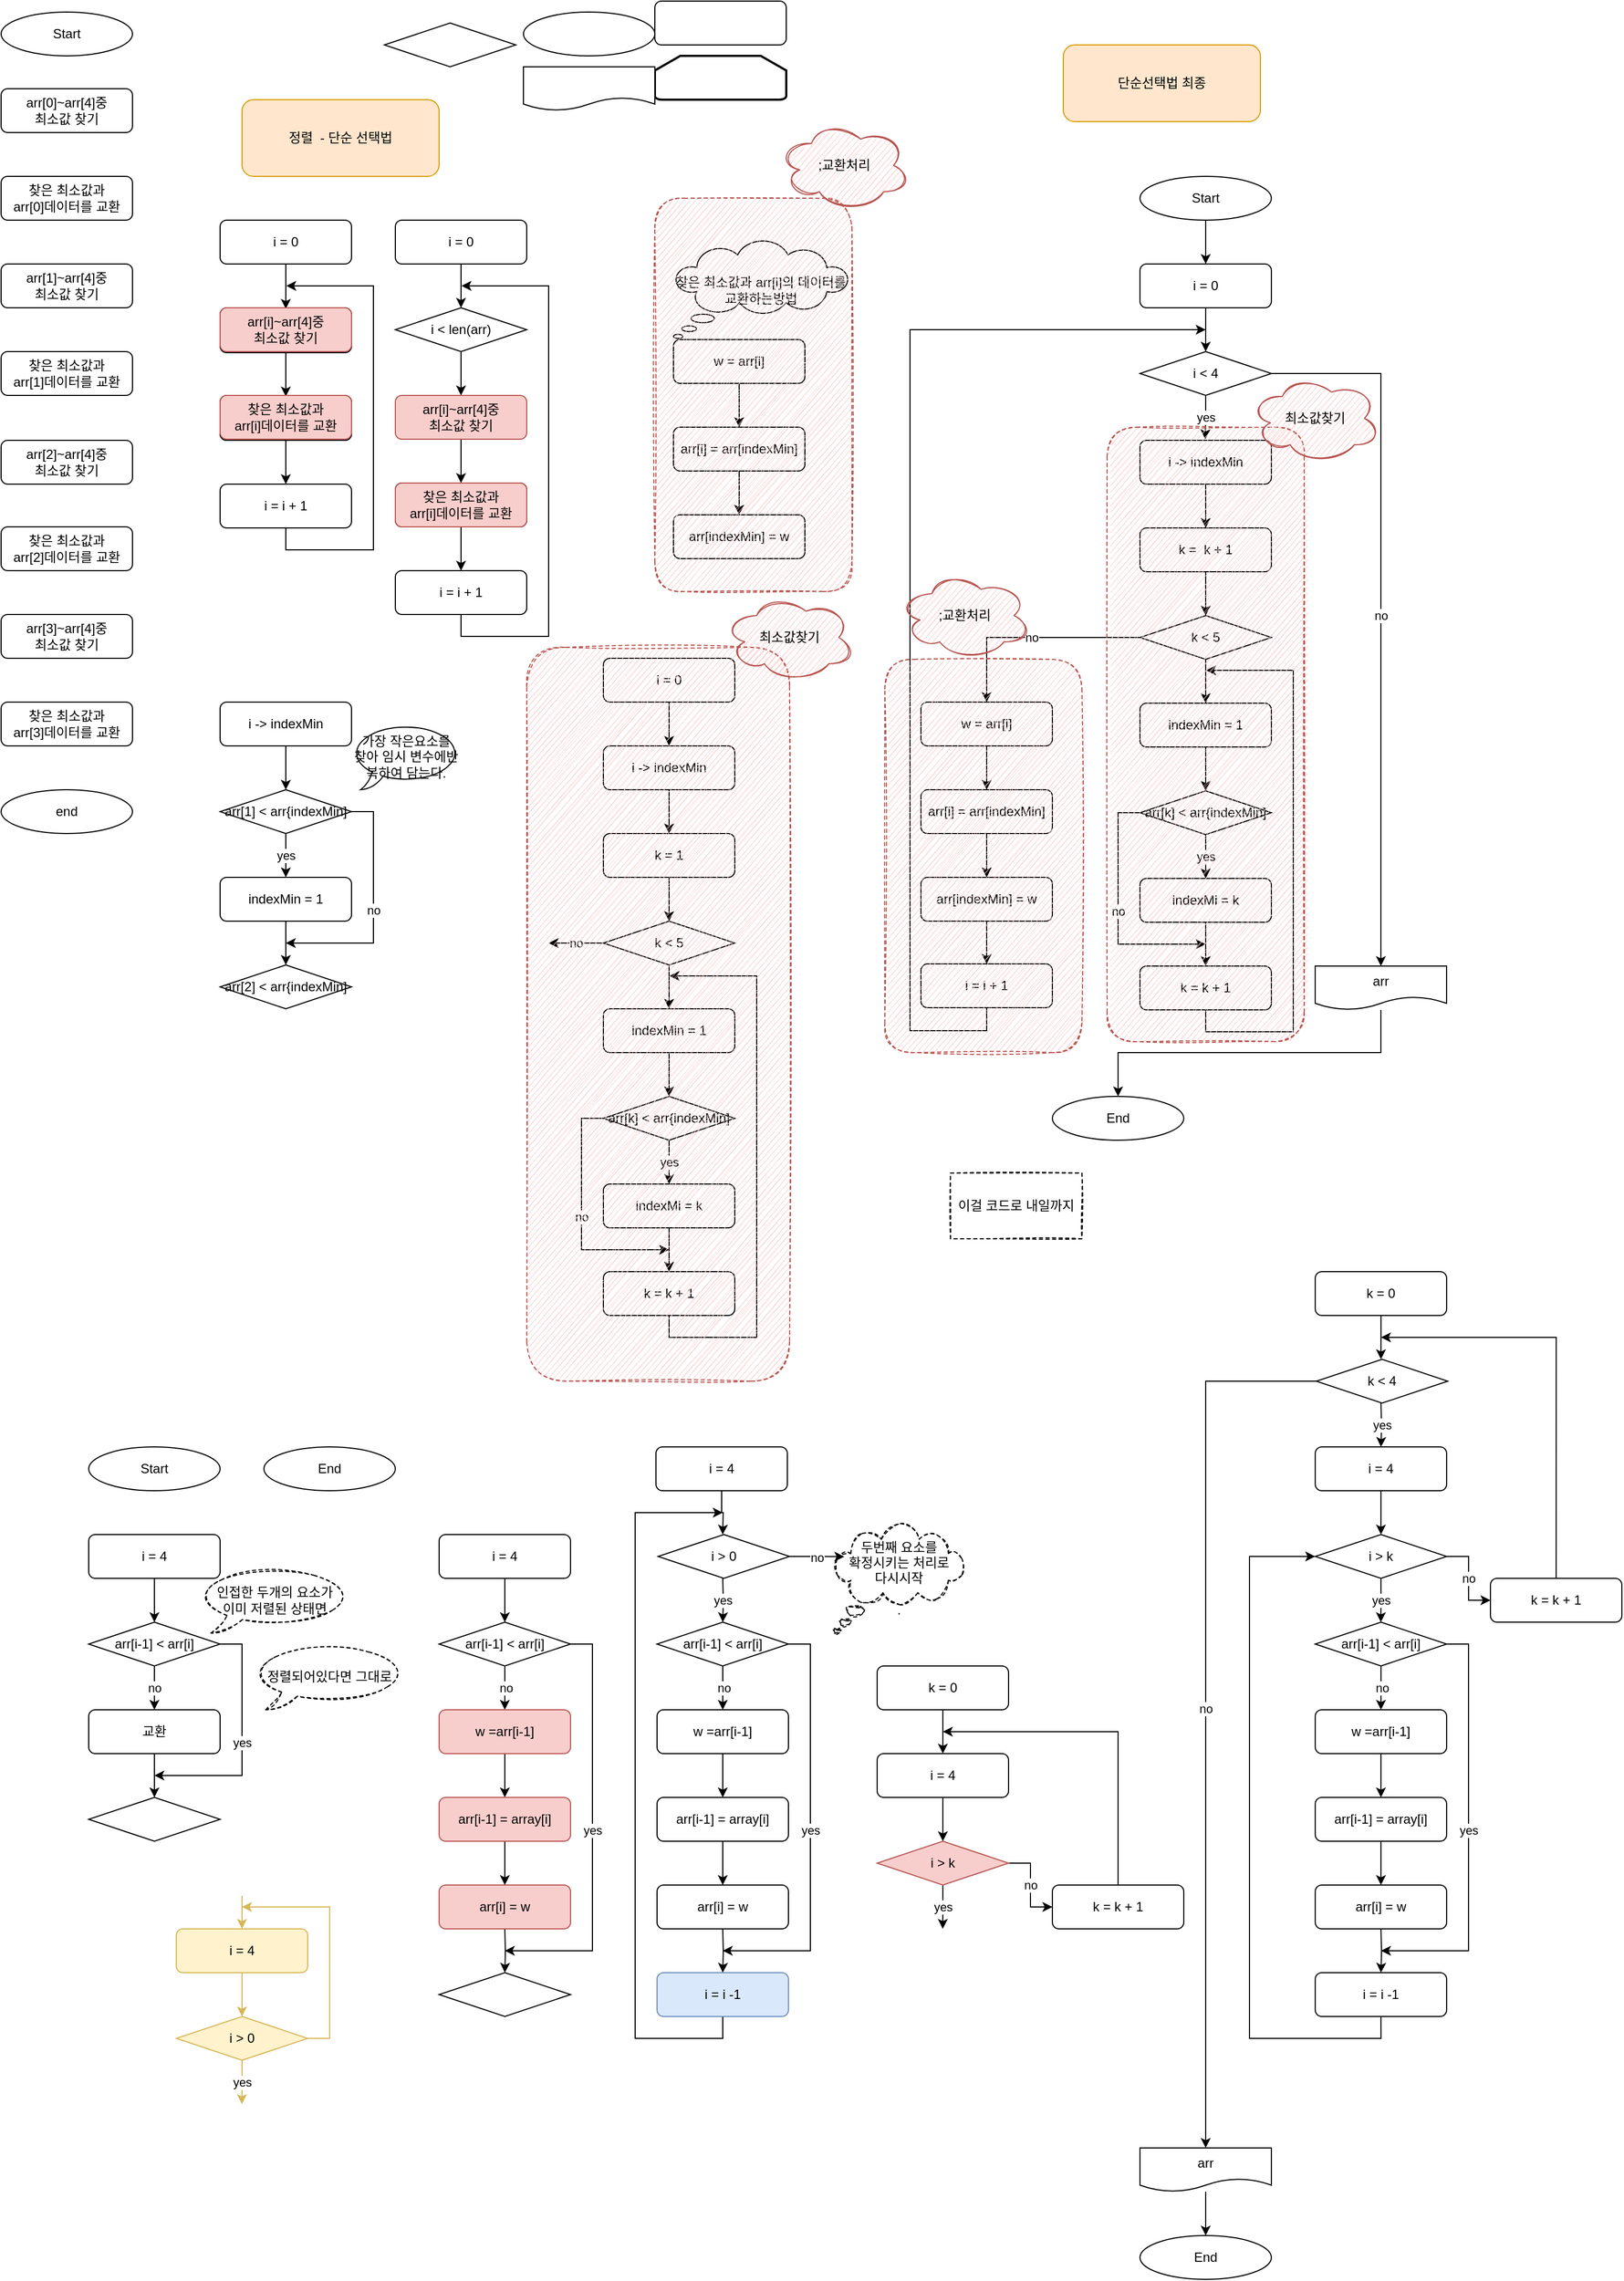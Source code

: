 <mxfile version="16.5.3" type="device"><diagram id="NVZvTluFxzFq3q2NYmnA" name="Page-1"><mxGraphModel dx="838" dy="544" grid="1" gridSize="10" guides="1" tooltips="1" connect="1" arrows="1" fold="1" page="1" pageScale="1" pageWidth="827" pageHeight="1169" math="0" shadow="0"><root><mxCell id="0"/><mxCell id="1" parent="0"/><mxCell id="2cgmlURdhS_8uZTgN0Zz-224" value="" style="edgeStyle=orthogonalEdgeStyle;rounded=0;orthogonalLoop=1;jettySize=auto;html=1;strokeColor=#000000;" edge="1" parent="1" source="2cgmlURdhS_8uZTgN0Zz-1" target="2cgmlURdhS_8uZTgN0Zz-221"><mxGeometry relative="1" as="geometry"/></mxCell><mxCell id="2cgmlURdhS_8uZTgN0Zz-1" value="arr" style="shape=document;whiteSpace=wrap;html=1;boundedLbl=1;" vertex="1" parent="1"><mxGeometry x="1120" y="1960" width="120" height="40" as="geometry"/></mxCell><mxCell id="2cgmlURdhS_8uZTgN0Zz-2" value="" style="strokeWidth=2;html=1;shape=mxgraph.flowchart.loop_limit;whiteSpace=wrap;" vertex="1" parent="1"><mxGeometry x="677" y="50" width="120" height="40" as="geometry"/></mxCell><mxCell id="2cgmlURdhS_8uZTgN0Zz-111" value="no" style="edgeStyle=orthogonalEdgeStyle;rounded=0;orthogonalLoop=1;jettySize=auto;html=1;exitX=1;exitY=0.5;exitDx=0;exitDy=0;entryX=0.5;entryY=0;entryDx=0;entryDy=0;" edge="1" parent="1" source="2cgmlURdhS_8uZTgN0Zz-3" target="2cgmlURdhS_8uZTgN0Zz-86"><mxGeometry relative="1" as="geometry"/></mxCell><mxCell id="2cgmlURdhS_8uZTgN0Zz-112" value="yes" style="edgeStyle=orthogonalEdgeStyle;rounded=0;orthogonalLoop=1;jettySize=auto;html=1;exitX=0.5;exitY=1;exitDx=0;exitDy=0;" edge="1" parent="1" source="2cgmlURdhS_8uZTgN0Zz-3"><mxGeometry relative="1" as="geometry"><mxPoint x="1179.615" y="400" as="targetPoint"/></mxGeometry></mxCell><mxCell id="2cgmlURdhS_8uZTgN0Zz-3" value="i &amp;lt; 4" style="rhombus;whiteSpace=wrap;html=1;" vertex="1" parent="1"><mxGeometry x="1120" y="320" width="120" height="40" as="geometry"/></mxCell><mxCell id="2cgmlURdhS_8uZTgN0Zz-4" value="end" style="ellipse;whiteSpace=wrap;html=1;" vertex="1" parent="1"><mxGeometry x="80" y="720" width="120" height="40" as="geometry"/></mxCell><mxCell id="2cgmlURdhS_8uZTgN0Zz-36" style="edgeStyle=orthogonalEdgeStyle;rounded=0;orthogonalLoop=1;jettySize=auto;html=1;exitX=0.5;exitY=1;exitDx=0;exitDy=0;" edge="1" parent="1" source="2cgmlURdhS_8uZTgN0Zz-5"><mxGeometry relative="1" as="geometry"><mxPoint x="340.444" y="260" as="targetPoint"/><Array as="points"><mxPoint x="340" y="501"/><mxPoint x="420" y="501"/><mxPoint x="420" y="260"/></Array></mxGeometry></mxCell><mxCell id="2cgmlURdhS_8uZTgN0Zz-5" value="i = i + 1" style="rounded=1;whiteSpace=wrap;html=1;" vertex="1" parent="1"><mxGeometry x="280" y="441" width="120" height="40" as="geometry"/></mxCell><mxCell id="2cgmlURdhS_8uZTgN0Zz-6" value="Start" style="ellipse;whiteSpace=wrap;html=1;" vertex="1" parent="1"><mxGeometry x="80" y="10" width="120" height="40" as="geometry"/></mxCell><mxCell id="2cgmlURdhS_8uZTgN0Zz-7" value="arr[0]~arr[4]중&lt;br&gt;최소값 찾기" style="rounded=1;whiteSpace=wrap;html=1;" vertex="1" parent="1"><mxGeometry x="80" y="80" width="120" height="40" as="geometry"/></mxCell><mxCell id="2cgmlURdhS_8uZTgN0Zz-8" value="찾은 최소값과&lt;br&gt;arr[0]데이터를 교환" style="rounded=1;whiteSpace=wrap;html=1;" vertex="1" parent="1"><mxGeometry x="80" y="160" width="120" height="40" as="geometry"/></mxCell><mxCell id="2cgmlURdhS_8uZTgN0Zz-12" value="" style="ellipse;whiteSpace=wrap;html=1;" vertex="1" parent="1"><mxGeometry x="557" y="10" width="120" height="40" as="geometry"/></mxCell><mxCell id="2cgmlURdhS_8uZTgN0Zz-13" value="arr[1]~arr[4]중&lt;br&gt;최소값 찾기" style="rounded=1;whiteSpace=wrap;html=1;" vertex="1" parent="1"><mxGeometry x="80" y="240" width="120" height="40" as="geometry"/></mxCell><mxCell id="2cgmlURdhS_8uZTgN0Zz-14" value="찾은 최소값과&lt;br&gt;arr[1]데이터를 교환" style="rounded=1;whiteSpace=wrap;html=1;" vertex="1" parent="1"><mxGeometry x="80" y="320" width="120" height="40" as="geometry"/></mxCell><mxCell id="2cgmlURdhS_8uZTgN0Zz-15" value="arr[2]~arr[4]중&lt;br&gt;최소값 찾기" style="rounded=1;whiteSpace=wrap;html=1;" vertex="1" parent="1"><mxGeometry x="80" y="401" width="120" height="40" as="geometry"/></mxCell><mxCell id="2cgmlURdhS_8uZTgN0Zz-16" value="찾은 최소값과&lt;br&gt;arr[2]데이터를 교환" style="rounded=1;whiteSpace=wrap;html=1;" vertex="1" parent="1"><mxGeometry x="80" y="480" width="120" height="40" as="geometry"/></mxCell><mxCell id="2cgmlURdhS_8uZTgN0Zz-17" value="arr[3]~arr[4]중&lt;br&gt;최소값 찾기" style="rounded=1;whiteSpace=wrap;html=1;" vertex="1" parent="1"><mxGeometry x="80" y="560" width="120" height="40" as="geometry"/></mxCell><mxCell id="2cgmlURdhS_8uZTgN0Zz-18" value="찾은 최소값과&lt;br&gt;arr[3]데이터를 교환" style="rounded=1;whiteSpace=wrap;html=1;" vertex="1" parent="1"><mxGeometry x="80" y="640" width="120" height="40" as="geometry"/></mxCell><mxCell id="2cgmlURdhS_8uZTgN0Zz-33" value="" style="edgeStyle=orthogonalEdgeStyle;rounded=0;orthogonalLoop=1;jettySize=auto;html=1;" edge="1" parent="1" source="2cgmlURdhS_8uZTgN0Zz-19" target="2cgmlURdhS_8uZTgN0Zz-20"><mxGeometry relative="1" as="geometry"/></mxCell><mxCell id="2cgmlURdhS_8uZTgN0Zz-19" value="i = 0" style="rounded=1;whiteSpace=wrap;html=1;" vertex="1" parent="1"><mxGeometry x="280" y="200" width="120" height="40" as="geometry"/></mxCell><mxCell id="2cgmlURdhS_8uZTgN0Zz-34" value="" style="edgeStyle=orthogonalEdgeStyle;rounded=0;orthogonalLoop=1;jettySize=auto;html=1;" edge="1" parent="1" source="2cgmlURdhS_8uZTgN0Zz-20" target="2cgmlURdhS_8uZTgN0Zz-21"><mxGeometry relative="1" as="geometry"><Array as="points"><mxPoint x="340" y="320"/></Array></mxGeometry></mxCell><mxCell id="2cgmlURdhS_8uZTgN0Zz-20" value="arr[i]~arr[4]중&lt;br&gt;최소값 찾기" style="rounded=1;whiteSpace=wrap;html=1;" vertex="1" parent="1"><mxGeometry x="280" y="281" width="120" height="40" as="geometry"/></mxCell><mxCell id="2cgmlURdhS_8uZTgN0Zz-35" value="" style="edgeStyle=orthogonalEdgeStyle;rounded=0;orthogonalLoop=1;jettySize=auto;html=1;" edge="1" parent="1" source="2cgmlURdhS_8uZTgN0Zz-21" target="2cgmlURdhS_8uZTgN0Zz-5"><mxGeometry relative="1" as="geometry"/></mxCell><mxCell id="2cgmlURdhS_8uZTgN0Zz-21" value="찾은 최소값과&lt;br&gt;arr[i]데이터를 교환" style="rounded=1;whiteSpace=wrap;html=1;" vertex="1" parent="1"><mxGeometry x="280" y="361" width="120" height="40" as="geometry"/></mxCell><mxCell id="2cgmlURdhS_8uZTgN0Zz-22" value="" style="rounded=1;whiteSpace=wrap;html=1;" vertex="1" parent="1"><mxGeometry x="677" width="120" height="40" as="geometry"/></mxCell><mxCell id="2cgmlURdhS_8uZTgN0Zz-27" value="정렬&amp;nbsp; - 단순 선택법" style="rounded=1;whiteSpace=wrap;html=1;fillColor=#ffe6cc;strokeColor=#d79b00;" vertex="1" parent="1"><mxGeometry x="300" y="90" width="180" height="70" as="geometry"/></mxCell><mxCell id="2cgmlURdhS_8uZTgN0Zz-38" value="" style="edgeStyle=orthogonalEdgeStyle;rounded=0;orthogonalLoop=1;jettySize=auto;html=1;" edge="1" parent="1" source="2cgmlURdhS_8uZTgN0Zz-28" target="2cgmlURdhS_8uZTgN0Zz-31"><mxGeometry relative="1" as="geometry"/></mxCell><mxCell id="2cgmlURdhS_8uZTgN0Zz-28" value="i &amp;lt; len(arr)" style="rhombus;whiteSpace=wrap;html=1;" vertex="1" parent="1"><mxGeometry x="440" y="280" width="120" height="40" as="geometry"/></mxCell><mxCell id="2cgmlURdhS_8uZTgN0Zz-41" style="edgeStyle=orthogonalEdgeStyle;rounded=0;orthogonalLoop=1;jettySize=auto;html=1;exitX=0.5;exitY=1;exitDx=0;exitDy=0;" edge="1" parent="1" source="2cgmlURdhS_8uZTgN0Zz-29"><mxGeometry relative="1" as="geometry"><mxPoint x="500.444" y="260" as="targetPoint"/><Array as="points"><mxPoint x="500" y="580"/><mxPoint x="580" y="580"/><mxPoint x="580" y="260"/></Array></mxGeometry></mxCell><mxCell id="2cgmlURdhS_8uZTgN0Zz-29" value="i = i + 1" style="rounded=1;whiteSpace=wrap;html=1;" vertex="1" parent="1"><mxGeometry x="440" y="520" width="120" height="40" as="geometry"/></mxCell><mxCell id="2cgmlURdhS_8uZTgN0Zz-37" value="" style="edgeStyle=orthogonalEdgeStyle;rounded=0;orthogonalLoop=1;jettySize=auto;html=1;" edge="1" parent="1" source="2cgmlURdhS_8uZTgN0Zz-30" target="2cgmlURdhS_8uZTgN0Zz-28"><mxGeometry relative="1" as="geometry"/></mxCell><mxCell id="2cgmlURdhS_8uZTgN0Zz-30" value="i = 0" style="rounded=1;whiteSpace=wrap;html=1;" vertex="1" parent="1"><mxGeometry x="440" y="200" width="120" height="40" as="geometry"/></mxCell><mxCell id="2cgmlURdhS_8uZTgN0Zz-39" value="" style="edgeStyle=orthogonalEdgeStyle;rounded=0;orthogonalLoop=1;jettySize=auto;html=1;" edge="1" parent="1" source="2cgmlURdhS_8uZTgN0Zz-31" target="2cgmlURdhS_8uZTgN0Zz-32"><mxGeometry relative="1" as="geometry"/></mxCell><mxCell id="2cgmlURdhS_8uZTgN0Zz-31" value="arr[i]~arr[4]중&lt;br&gt;최소값 찾기" style="rounded=1;whiteSpace=wrap;html=1;fillColor=#f8cecc;strokeColor=#b85450;" vertex="1" parent="1"><mxGeometry x="440" y="360" width="120" height="40" as="geometry"/></mxCell><mxCell id="2cgmlURdhS_8uZTgN0Zz-40" value="" style="edgeStyle=orthogonalEdgeStyle;rounded=0;orthogonalLoop=1;jettySize=auto;html=1;" edge="1" parent="1" source="2cgmlURdhS_8uZTgN0Zz-32" target="2cgmlURdhS_8uZTgN0Zz-29"><mxGeometry relative="1" as="geometry"/></mxCell><mxCell id="2cgmlURdhS_8uZTgN0Zz-32" value="찾은 최소값과&lt;br&gt;arr[i]데이터를 교환" style="rounded=1;whiteSpace=wrap;html=1;" vertex="1" parent="1"><mxGeometry x="440" y="440" width="120" height="40" as="geometry"/></mxCell><mxCell id="2cgmlURdhS_8uZTgN0Zz-42" value="찾은 최소값과&lt;br&gt;arr[i]데이터를 교환" style="rounded=1;whiteSpace=wrap;html=1;" vertex="1" parent="1"><mxGeometry x="280" y="361" width="120" height="40" as="geometry"/></mxCell><mxCell id="2cgmlURdhS_8uZTgN0Zz-43" value="찾은 최소값과&lt;br&gt;arr[i]데이터를 교환" style="rounded=1;whiteSpace=wrap;html=1;" vertex="1" parent="1"><mxGeometry x="280" y="361" width="120" height="40" as="geometry"/></mxCell><mxCell id="2cgmlURdhS_8uZTgN0Zz-44" value="찾은 최소값과&lt;br&gt;arr[i]데이터를 교환" style="rounded=1;whiteSpace=wrap;html=1;" vertex="1" parent="1"><mxGeometry x="280" y="360" width="120" height="40" as="geometry"/></mxCell><mxCell id="2cgmlURdhS_8uZTgN0Zz-45" value="arr[i]~arr[4]중&lt;br&gt;최소값 찾기" style="rounded=1;whiteSpace=wrap;html=1;" vertex="1" parent="1"><mxGeometry x="280" y="280" width="120" height="40" as="geometry"/></mxCell><mxCell id="2cgmlURdhS_8uZTgN0Zz-46" value="찾은 최소값과&lt;br&gt;arr[i]데이터를 교환" style="rounded=1;whiteSpace=wrap;html=1;fillColor=#f8cecc;strokeColor=#b85450;" vertex="1" parent="1"><mxGeometry x="280" y="360" width="120" height="40" as="geometry"/></mxCell><mxCell id="2cgmlURdhS_8uZTgN0Zz-47" value="arr[i]~arr[4]중&lt;br&gt;최소값 찾기" style="rounded=1;whiteSpace=wrap;html=1;fillColor=#f8cecc;strokeColor=#b85450;" vertex="1" parent="1"><mxGeometry x="280" y="280" width="120" height="40" as="geometry"/></mxCell><mxCell id="2cgmlURdhS_8uZTgN0Zz-48" value="찾은 최소값과&lt;br&gt;arr[i]데이터를 교환" style="rounded=1;whiteSpace=wrap;html=1;fillColor=#f8cecc;strokeColor=#b85450;" vertex="1" parent="1"><mxGeometry x="440" y="440" width="120" height="40" as="geometry"/></mxCell><mxCell id="2cgmlURdhS_8uZTgN0Zz-53" value="" style="edgeStyle=orthogonalEdgeStyle;rounded=0;orthogonalLoop=1;jettySize=auto;html=1;" edge="1" parent="1" source="2cgmlURdhS_8uZTgN0Zz-49" target="2cgmlURdhS_8uZTgN0Zz-50"><mxGeometry relative="1" as="geometry"/></mxCell><mxCell id="2cgmlURdhS_8uZTgN0Zz-49" value="i -&amp;gt; indexMin" style="rounded=1;whiteSpace=wrap;html=1;" vertex="1" parent="1"><mxGeometry x="280" y="640" width="120" height="40" as="geometry"/></mxCell><mxCell id="2cgmlURdhS_8uZTgN0Zz-54" value="yes" style="edgeStyle=orthogonalEdgeStyle;rounded=0;orthogonalLoop=1;jettySize=auto;html=1;" edge="1" parent="1" source="2cgmlURdhS_8uZTgN0Zz-50" target="2cgmlURdhS_8uZTgN0Zz-51"><mxGeometry relative="1" as="geometry"/></mxCell><mxCell id="2cgmlURdhS_8uZTgN0Zz-56" value="no" style="edgeStyle=orthogonalEdgeStyle;rounded=0;orthogonalLoop=1;jettySize=auto;html=1;exitX=1;exitY=0.5;exitDx=0;exitDy=0;" edge="1" parent="1" source="2cgmlURdhS_8uZTgN0Zz-50"><mxGeometry relative="1" as="geometry"><mxPoint x="340" y="860" as="targetPoint"/><Array as="points"><mxPoint x="420" y="740"/><mxPoint x="420" y="860"/><mxPoint x="340" y="860"/></Array></mxGeometry></mxCell><mxCell id="2cgmlURdhS_8uZTgN0Zz-50" value="arr[1] &amp;lt; arr{indexMin]" style="rhombus;whiteSpace=wrap;html=1;" vertex="1" parent="1"><mxGeometry x="280" y="720" width="120" height="40" as="geometry"/></mxCell><mxCell id="2cgmlURdhS_8uZTgN0Zz-55" value="" style="edgeStyle=orthogonalEdgeStyle;rounded=0;orthogonalLoop=1;jettySize=auto;html=1;" edge="1" parent="1" source="2cgmlURdhS_8uZTgN0Zz-51" target="2cgmlURdhS_8uZTgN0Zz-52"><mxGeometry relative="1" as="geometry"/></mxCell><mxCell id="2cgmlURdhS_8uZTgN0Zz-51" value="indexMin = 1" style="rounded=1;whiteSpace=wrap;html=1;" vertex="1" parent="1"><mxGeometry x="280" y="800" width="120" height="40" as="geometry"/></mxCell><mxCell id="2cgmlURdhS_8uZTgN0Zz-52" value="arr[2] &amp;lt; arr{indexMin]" style="rhombus;whiteSpace=wrap;html=1;" vertex="1" parent="1"><mxGeometry x="280" y="880" width="120" height="40" as="geometry"/></mxCell><mxCell id="2cgmlURdhS_8uZTgN0Zz-58" value="가장 작은요소를&lt;br&gt;찾아 임시 변수에반복하여 담는다." style="whiteSpace=wrap;html=1;shape=mxgraph.basic.oval_callout" vertex="1" parent="1"><mxGeometry x="400" y="660" width="100" height="60" as="geometry"/></mxCell><mxCell id="2cgmlURdhS_8uZTgN0Zz-69" value="" style="edgeStyle=orthogonalEdgeStyle;rounded=0;orthogonalLoop=1;jettySize=auto;html=1;" edge="1" parent="1" source="2cgmlURdhS_8uZTgN0Zz-61" target="2cgmlURdhS_8uZTgN0Zz-63"><mxGeometry relative="1" as="geometry"/></mxCell><mxCell id="2cgmlURdhS_8uZTgN0Zz-77" value="no" style="edgeStyle=orthogonalEdgeStyle;rounded=0;orthogonalLoop=1;jettySize=auto;html=1;exitX=0;exitY=0.5;exitDx=0;exitDy=0;" edge="1" parent="1" source="2cgmlURdhS_8uZTgN0Zz-61"><mxGeometry relative="1" as="geometry"><mxPoint x="580" y="860" as="targetPoint"/></mxGeometry></mxCell><mxCell id="2cgmlURdhS_8uZTgN0Zz-61" value="k &amp;lt; 5" style="rhombus;whiteSpace=wrap;html=1;" vertex="1" parent="1"><mxGeometry x="630" y="840" width="120" height="40" as="geometry"/></mxCell><mxCell id="2cgmlURdhS_8uZTgN0Zz-62" value="" style="edgeStyle=orthogonalEdgeStyle;rounded=0;orthogonalLoop=1;jettySize=auto;html=1;" edge="1" parent="1" source="2cgmlURdhS_8uZTgN0Zz-63" target="2cgmlURdhS_8uZTgN0Zz-64"><mxGeometry relative="1" as="geometry"/></mxCell><mxCell id="2cgmlURdhS_8uZTgN0Zz-63" value="indexMin = 1" style="rounded=1;whiteSpace=wrap;html=1;" vertex="1" parent="1"><mxGeometry x="630" y="920" width="120" height="40" as="geometry"/></mxCell><mxCell id="2cgmlURdhS_8uZTgN0Zz-74" value="yes" style="edgeStyle=orthogonalEdgeStyle;rounded=0;orthogonalLoop=1;jettySize=auto;html=1;" edge="1" parent="1" source="2cgmlURdhS_8uZTgN0Zz-64" target="2cgmlURdhS_8uZTgN0Zz-72"><mxGeometry relative="1" as="geometry"/></mxCell><mxCell id="2cgmlURdhS_8uZTgN0Zz-78" value="no" style="edgeStyle=orthogonalEdgeStyle;rounded=0;orthogonalLoop=1;jettySize=auto;html=1;exitX=0;exitY=0.5;exitDx=0;exitDy=0;" edge="1" parent="1" source="2cgmlURdhS_8uZTgN0Zz-64"><mxGeometry relative="1" as="geometry"><mxPoint x="690" y="1140" as="targetPoint"/><Array as="points"><mxPoint x="610" y="1020"/><mxPoint x="610" y="1140"/></Array></mxGeometry></mxCell><mxCell id="2cgmlURdhS_8uZTgN0Zz-64" value="arr[k] &amp;lt; arr{indexMin]" style="rhombus;whiteSpace=wrap;html=1;" vertex="1" parent="1"><mxGeometry x="630" y="1000" width="120" height="40" as="geometry"/></mxCell><mxCell id="2cgmlURdhS_8uZTgN0Zz-68" value="" style="edgeStyle=orthogonalEdgeStyle;rounded=0;orthogonalLoop=1;jettySize=auto;html=1;" edge="1" parent="1" source="2cgmlURdhS_8uZTgN0Zz-65" target="2cgmlURdhS_8uZTgN0Zz-61"><mxGeometry relative="1" as="geometry"/></mxCell><mxCell id="2cgmlURdhS_8uZTgN0Zz-65" value="k = 1" style="rounded=1;whiteSpace=wrap;html=1;" vertex="1" parent="1"><mxGeometry x="630" y="760" width="120" height="40" as="geometry"/></mxCell><mxCell id="2cgmlURdhS_8uZTgN0Zz-71" value="" style="edgeStyle=orthogonalEdgeStyle;rounded=0;orthogonalLoop=1;jettySize=auto;html=1;" edge="1" parent="1" source="2cgmlURdhS_8uZTgN0Zz-66" target="2cgmlURdhS_8uZTgN0Zz-67"><mxGeometry relative="1" as="geometry"/></mxCell><mxCell id="2cgmlURdhS_8uZTgN0Zz-66" value="i = 0" style="rounded=1;whiteSpace=wrap;html=1;" vertex="1" parent="1"><mxGeometry x="630" y="600" width="120" height="40" as="geometry"/></mxCell><mxCell id="2cgmlURdhS_8uZTgN0Zz-70" value="" style="edgeStyle=orthogonalEdgeStyle;rounded=0;orthogonalLoop=1;jettySize=auto;html=1;" edge="1" parent="1" source="2cgmlURdhS_8uZTgN0Zz-67" target="2cgmlURdhS_8uZTgN0Zz-65"><mxGeometry relative="1" as="geometry"/></mxCell><mxCell id="2cgmlURdhS_8uZTgN0Zz-67" value="i -&amp;gt; indexMin" style="rounded=1;whiteSpace=wrap;html=1;" vertex="1" parent="1"><mxGeometry x="630" y="680" width="120" height="40" as="geometry"/></mxCell><mxCell id="2cgmlURdhS_8uZTgN0Zz-75" value="" style="edgeStyle=orthogonalEdgeStyle;rounded=0;orthogonalLoop=1;jettySize=auto;html=1;" edge="1" parent="1" source="2cgmlURdhS_8uZTgN0Zz-72" target="2cgmlURdhS_8uZTgN0Zz-73"><mxGeometry relative="1" as="geometry"/></mxCell><mxCell id="2cgmlURdhS_8uZTgN0Zz-72" value="indexMi = k" style="rounded=1;whiteSpace=wrap;html=1;" vertex="1" parent="1"><mxGeometry x="630" y="1080" width="120" height="40" as="geometry"/></mxCell><mxCell id="2cgmlURdhS_8uZTgN0Zz-76" style="edgeStyle=orthogonalEdgeStyle;rounded=0;orthogonalLoop=1;jettySize=auto;html=1;exitX=0.5;exitY=1;exitDx=0;exitDy=0;" edge="1" parent="1" source="2cgmlURdhS_8uZTgN0Zz-73"><mxGeometry relative="1" as="geometry"><mxPoint x="690.444" y="890.0" as="targetPoint"/><Array as="points"><mxPoint x="690" y="1220"/><mxPoint x="770" y="1220"/><mxPoint x="770" y="890"/></Array></mxGeometry></mxCell><mxCell id="2cgmlURdhS_8uZTgN0Zz-73" value="k = k + 1" style="rounded=1;whiteSpace=wrap;html=1;" vertex="1" parent="1"><mxGeometry x="630" y="1160" width="120" height="40" as="geometry"/></mxCell><mxCell id="2cgmlURdhS_8uZTgN0Zz-79" value="arr[indexMin] = w" style="rounded=1;whiteSpace=wrap;html=1;" vertex="1" parent="1"><mxGeometry x="694" y="469" width="120" height="40" as="geometry"/></mxCell><mxCell id="2cgmlURdhS_8uZTgN0Zz-80" value="" style="edgeStyle=orthogonalEdgeStyle;rounded=0;orthogonalLoop=1;jettySize=auto;html=1;" edge="1" parent="1" source="2cgmlURdhS_8uZTgN0Zz-81" target="2cgmlURdhS_8uZTgN0Zz-83"><mxGeometry relative="1" as="geometry"/></mxCell><mxCell id="2cgmlURdhS_8uZTgN0Zz-81" value="w = arr[i]" style="rounded=1;whiteSpace=wrap;html=1;" vertex="1" parent="1"><mxGeometry x="694" y="309" width="120" height="40" as="geometry"/></mxCell><mxCell id="2cgmlURdhS_8uZTgN0Zz-82" value="" style="edgeStyle=orthogonalEdgeStyle;rounded=0;orthogonalLoop=1;jettySize=auto;html=1;" edge="1" parent="1" source="2cgmlURdhS_8uZTgN0Zz-83" target="2cgmlURdhS_8uZTgN0Zz-79"><mxGeometry relative="1" as="geometry"/></mxCell><mxCell id="2cgmlURdhS_8uZTgN0Zz-83" value="arr[i] = arr[indexMin]" style="rounded=1;whiteSpace=wrap;html=1;" vertex="1" parent="1"><mxGeometry x="694" y="389" width="120" height="40" as="geometry"/></mxCell><mxCell id="2cgmlURdhS_8uZTgN0Zz-84" value="찾은 최소값과 arr[i]의 데이터를 교환하는방법" style="whiteSpace=wrap;html=1;shape=mxgraph.basic.cloud_callout" vertex="1" parent="1"><mxGeometry x="694" y="219" width="160" height="89" as="geometry"/></mxCell><mxCell id="2cgmlURdhS_8uZTgN0Zz-85" value="단순선택법 최종" style="rounded=1;whiteSpace=wrap;html=1;fillColor=#ffe6cc;strokeColor=#d79b00;" vertex="1" parent="1"><mxGeometry x="1050" y="40" width="180" height="70" as="geometry"/></mxCell><mxCell id="2cgmlURdhS_8uZTgN0Zz-124" value="" style="edgeStyle=orthogonalEdgeStyle;rounded=0;orthogonalLoop=1;jettySize=auto;html=1;" edge="1" parent="1" source="2cgmlURdhS_8uZTgN0Zz-86" target="2cgmlURdhS_8uZTgN0Zz-123"><mxGeometry relative="1" as="geometry"><Array as="points"><mxPoint x="1340" y="960"/><mxPoint x="1100" y="960"/></Array></mxGeometry></mxCell><mxCell id="2cgmlURdhS_8uZTgN0Zz-86" value="arr" style="shape=document;whiteSpace=wrap;html=1;boundedLbl=1;" vertex="1" parent="1"><mxGeometry x="1280" y="881" width="120" height="40" as="geometry"/></mxCell><mxCell id="2cgmlURdhS_8uZTgN0Zz-87" value="" style="rounded=1;whiteSpace=wrap;html=1;fillColor=#f8cecc;strokeColor=#b85450;sketch=1;dashed=1;" vertex="1" parent="1"><mxGeometry x="677" y="180" width="180" height="359" as="geometry"/></mxCell><mxCell id="2cgmlURdhS_8uZTgN0Zz-88" value="" style="rounded=1;whiteSpace=wrap;html=1;strokeColor=#b85450;fillColor=#f8cecc;sketch=1;dashed=1;" vertex="1" parent="1"><mxGeometry x="560" y="590" width="240" height="670" as="geometry"/></mxCell><mxCell id="2cgmlURdhS_8uZTgN0Zz-113" style="edgeStyle=orthogonalEdgeStyle;rounded=0;orthogonalLoop=1;jettySize=auto;html=1;exitX=0.5;exitY=1;exitDx=0;exitDy=0;entryX=0.5;entryY=0;entryDx=0;entryDy=0;" edge="1" parent="1" source="2cgmlURdhS_8uZTgN0Zz-89" target="2cgmlURdhS_8uZTgN0Zz-103"><mxGeometry relative="1" as="geometry"/></mxCell><mxCell id="2cgmlURdhS_8uZTgN0Zz-89" value="Start" style="ellipse;whiteSpace=wrap;html=1;" vertex="1" parent="1"><mxGeometry x="1120" y="160" width="120" height="40" as="geometry"/></mxCell><mxCell id="2cgmlURdhS_8uZTgN0Zz-90" value=";교환처리" style="ellipse;shape=cloud;whiteSpace=wrap;html=1;strokeColor=#b85450;fillColor=#f8cecc;sketch=1;" vertex="1" parent="1"><mxGeometry x="790" y="110" width="120" height="80" as="geometry"/></mxCell><mxCell id="2cgmlURdhS_8uZTgN0Zz-91" value="최소값찾기" style="ellipse;shape=cloud;whiteSpace=wrap;html=1;strokeColor=#b85450;fillColor=#f8cecc;sketch=1;" vertex="1" parent="1"><mxGeometry x="740" y="541" width="120" height="80" as="geometry"/></mxCell><mxCell id="2cgmlURdhS_8uZTgN0Zz-92" value="" style="edgeStyle=orthogonalEdgeStyle;rounded=0;orthogonalLoop=1;jettySize=auto;html=1;" edge="1" parent="1" source="2cgmlURdhS_8uZTgN0Zz-94" target="2cgmlURdhS_8uZTgN0Zz-96"><mxGeometry relative="1" as="geometry"/></mxCell><mxCell id="2cgmlURdhS_8uZTgN0Zz-93" value="no" style="edgeStyle=orthogonalEdgeStyle;rounded=0;orthogonalLoop=1;jettySize=auto;html=1;exitX=0;exitY=0.5;exitDx=0;exitDy=0;" edge="1" parent="1" source="2cgmlURdhS_8uZTgN0Zz-94"><mxGeometry relative="1" as="geometry"><mxPoint x="980" y="640" as="targetPoint"/><Array as="points"><mxPoint x="980" y="581"/><mxPoint x="980" y="640"/></Array></mxGeometry></mxCell><mxCell id="2cgmlURdhS_8uZTgN0Zz-94" value="k &amp;lt; 5" style="rhombus;whiteSpace=wrap;html=1;" vertex="1" parent="1"><mxGeometry x="1120" y="561" width="120" height="40" as="geometry"/></mxCell><mxCell id="2cgmlURdhS_8uZTgN0Zz-95" value="" style="edgeStyle=orthogonalEdgeStyle;rounded=0;orthogonalLoop=1;jettySize=auto;html=1;" edge="1" parent="1" source="2cgmlURdhS_8uZTgN0Zz-96" target="2cgmlURdhS_8uZTgN0Zz-99"><mxGeometry relative="1" as="geometry"/></mxCell><mxCell id="2cgmlURdhS_8uZTgN0Zz-96" value="indexMin = 1" style="rounded=1;whiteSpace=wrap;html=1;" vertex="1" parent="1"><mxGeometry x="1120" y="641" width="120" height="40" as="geometry"/></mxCell><mxCell id="2cgmlURdhS_8uZTgN0Zz-97" value="yes" style="edgeStyle=orthogonalEdgeStyle;rounded=0;orthogonalLoop=1;jettySize=auto;html=1;" edge="1" parent="1" source="2cgmlURdhS_8uZTgN0Zz-99" target="2cgmlURdhS_8uZTgN0Zz-107"><mxGeometry relative="1" as="geometry"/></mxCell><mxCell id="2cgmlURdhS_8uZTgN0Zz-98" value="no" style="edgeStyle=orthogonalEdgeStyle;rounded=0;orthogonalLoop=1;jettySize=auto;html=1;exitX=0;exitY=0.5;exitDx=0;exitDy=0;" edge="1" parent="1" source="2cgmlURdhS_8uZTgN0Zz-99"><mxGeometry relative="1" as="geometry"><mxPoint x="1180" y="861" as="targetPoint"/><Array as="points"><mxPoint x="1100" y="741"/><mxPoint x="1100" y="861"/></Array></mxGeometry></mxCell><mxCell id="2cgmlURdhS_8uZTgN0Zz-99" value="arr[k] &amp;lt; arr{indexMin]" style="rhombus;whiteSpace=wrap;html=1;" vertex="1" parent="1"><mxGeometry x="1120" y="721" width="120" height="40" as="geometry"/></mxCell><mxCell id="2cgmlURdhS_8uZTgN0Zz-100" value="" style="edgeStyle=orthogonalEdgeStyle;rounded=0;orthogonalLoop=1;jettySize=auto;html=1;" edge="1" parent="1" source="2cgmlURdhS_8uZTgN0Zz-101" target="2cgmlURdhS_8uZTgN0Zz-94"><mxGeometry relative="1" as="geometry"/></mxCell><mxCell id="2cgmlURdhS_8uZTgN0Zz-101" value="k =&amp;nbsp; k + 1" style="rounded=1;whiteSpace=wrap;html=1;" vertex="1" parent="1"><mxGeometry x="1120" y="481" width="120" height="40" as="geometry"/></mxCell><mxCell id="2cgmlURdhS_8uZTgN0Zz-114" style="edgeStyle=orthogonalEdgeStyle;rounded=0;orthogonalLoop=1;jettySize=auto;html=1;exitX=0.5;exitY=1;exitDx=0;exitDy=0;entryX=0.5;entryY=0;entryDx=0;entryDy=0;" edge="1" parent="1" source="2cgmlURdhS_8uZTgN0Zz-103" target="2cgmlURdhS_8uZTgN0Zz-3"><mxGeometry relative="1" as="geometry"/></mxCell><mxCell id="2cgmlURdhS_8uZTgN0Zz-103" value="i = 0" style="rounded=1;whiteSpace=wrap;html=1;" vertex="1" parent="1"><mxGeometry x="1120" y="240" width="120" height="40" as="geometry"/></mxCell><mxCell id="2cgmlURdhS_8uZTgN0Zz-104" value="" style="edgeStyle=orthogonalEdgeStyle;rounded=0;orthogonalLoop=1;jettySize=auto;html=1;" edge="1" parent="1" source="2cgmlURdhS_8uZTgN0Zz-105" target="2cgmlURdhS_8uZTgN0Zz-101"><mxGeometry relative="1" as="geometry"/></mxCell><mxCell id="2cgmlURdhS_8uZTgN0Zz-105" value="i -&amp;gt; indexMin" style="rounded=1;whiteSpace=wrap;html=1;" vertex="1" parent="1"><mxGeometry x="1120" y="401" width="120" height="40" as="geometry"/></mxCell><mxCell id="2cgmlURdhS_8uZTgN0Zz-106" value="" style="edgeStyle=orthogonalEdgeStyle;rounded=0;orthogonalLoop=1;jettySize=auto;html=1;" edge="1" parent="1" source="2cgmlURdhS_8uZTgN0Zz-107" target="2cgmlURdhS_8uZTgN0Zz-109"><mxGeometry relative="1" as="geometry"/></mxCell><mxCell id="2cgmlURdhS_8uZTgN0Zz-107" value="indexMi = k" style="rounded=1;whiteSpace=wrap;html=1;" vertex="1" parent="1"><mxGeometry x="1120" y="801" width="120" height="40" as="geometry"/></mxCell><mxCell id="2cgmlURdhS_8uZTgN0Zz-108" style="edgeStyle=orthogonalEdgeStyle;rounded=0;orthogonalLoop=1;jettySize=auto;html=1;exitX=0.5;exitY=1;exitDx=0;exitDy=0;" edge="1" parent="1" source="2cgmlURdhS_8uZTgN0Zz-109"><mxGeometry relative="1" as="geometry"><mxPoint x="1180.444" y="611.0" as="targetPoint"/><Array as="points"><mxPoint x="1180" y="941"/><mxPoint x="1260" y="941"/><mxPoint x="1260" y="611"/></Array></mxGeometry></mxCell><mxCell id="2cgmlURdhS_8uZTgN0Zz-109" value="k = k + 1" style="rounded=1;whiteSpace=wrap;html=1;" vertex="1" parent="1"><mxGeometry x="1120" y="881" width="120" height="40" as="geometry"/></mxCell><mxCell id="2cgmlURdhS_8uZTgN0Zz-110" value="" style="rhombus;whiteSpace=wrap;html=1;" vertex="1" parent="1"><mxGeometry x="430" y="20" width="120" height="40" as="geometry"/></mxCell><mxCell id="2cgmlURdhS_8uZTgN0Zz-121" value="" style="edgeStyle=orthogonalEdgeStyle;rounded=0;orthogonalLoop=1;jettySize=auto;html=1;" edge="1" parent="1" source="2cgmlURdhS_8uZTgN0Zz-115" target="2cgmlURdhS_8uZTgN0Zz-120"><mxGeometry relative="1" as="geometry"/></mxCell><mxCell id="2cgmlURdhS_8uZTgN0Zz-115" value="arr[indexMin] = w" style="rounded=1;whiteSpace=wrap;html=1;" vertex="1" parent="1"><mxGeometry x="920" y="800" width="120" height="40" as="geometry"/></mxCell><mxCell id="2cgmlURdhS_8uZTgN0Zz-116" value="" style="edgeStyle=orthogonalEdgeStyle;rounded=0;orthogonalLoop=1;jettySize=auto;html=1;" edge="1" parent="1" source="2cgmlURdhS_8uZTgN0Zz-117" target="2cgmlURdhS_8uZTgN0Zz-119"><mxGeometry relative="1" as="geometry"/></mxCell><mxCell id="2cgmlURdhS_8uZTgN0Zz-117" value="w = arr[i]" style="rounded=1;whiteSpace=wrap;html=1;" vertex="1" parent="1"><mxGeometry x="920" y="640" width="120" height="40" as="geometry"/></mxCell><mxCell id="2cgmlURdhS_8uZTgN0Zz-118" value="" style="edgeStyle=orthogonalEdgeStyle;rounded=0;orthogonalLoop=1;jettySize=auto;html=1;" edge="1" parent="1" source="2cgmlURdhS_8uZTgN0Zz-119" target="2cgmlURdhS_8uZTgN0Zz-115"><mxGeometry relative="1" as="geometry"/></mxCell><mxCell id="2cgmlURdhS_8uZTgN0Zz-119" value="arr[i] = arr[indexMin]" style="rounded=1;whiteSpace=wrap;html=1;" vertex="1" parent="1"><mxGeometry x="920" y="720" width="120" height="40" as="geometry"/></mxCell><mxCell id="2cgmlURdhS_8uZTgN0Zz-122" style="edgeStyle=orthogonalEdgeStyle;rounded=0;orthogonalLoop=1;jettySize=auto;html=1;exitX=0.5;exitY=1;exitDx=0;exitDy=0;" edge="1" parent="1" source="2cgmlURdhS_8uZTgN0Zz-120"><mxGeometry relative="1" as="geometry"><mxPoint x="1180" y="300" as="targetPoint"/><Array as="points"><mxPoint x="980" y="940"/><mxPoint x="910" y="940"/><mxPoint x="910" y="300"/></Array></mxGeometry></mxCell><mxCell id="2cgmlURdhS_8uZTgN0Zz-120" value="i = i + 1" style="rounded=1;whiteSpace=wrap;html=1;" vertex="1" parent="1"><mxGeometry x="920" y="879" width="120" height="40" as="geometry"/></mxCell><mxCell id="2cgmlURdhS_8uZTgN0Zz-123" value="End" style="ellipse;whiteSpace=wrap;html=1;" vertex="1" parent="1"><mxGeometry x="1040" y="1000" width="120" height="40" as="geometry"/></mxCell><mxCell id="2cgmlURdhS_8uZTgN0Zz-125" value="" style="rounded=1;whiteSpace=wrap;html=1;strokeColor=#b85450;fillColor=#f8cecc;dashed=1;gradientColor=none;shadow=0;glass=0;sketch=1;" vertex="1" parent="1"><mxGeometry x="1090" y="389" width="180" height="561" as="geometry"/></mxCell><mxCell id="2cgmlURdhS_8uZTgN0Zz-126" value="최소값찾기" style="ellipse;shape=cloud;whiteSpace=wrap;html=1;strokeColor=#b85450;fillColor=#f8cecc;sketch=1;" vertex="1" parent="1"><mxGeometry x="1220" y="341" width="120" height="80" as="geometry"/></mxCell><mxCell id="2cgmlURdhS_8uZTgN0Zz-127" value="" style="rounded=1;whiteSpace=wrap;html=1;fillColor=#f8cecc;strokeColor=#b85450;sketch=1;dashed=1;" vertex="1" parent="1"><mxGeometry x="887" y="601" width="180" height="359" as="geometry"/></mxCell><mxCell id="2cgmlURdhS_8uZTgN0Zz-128" value=";교환처리" style="ellipse;shape=cloud;whiteSpace=wrap;html=1;strokeColor=#b85450;fillColor=#f8cecc;sketch=1;" vertex="1" parent="1"><mxGeometry x="900" y="521" width="120" height="80" as="geometry"/></mxCell><mxCell id="2cgmlURdhS_8uZTgN0Zz-129" value="이걸 코드로 내일까지" style="rounded=0;whiteSpace=wrap;html=1;shadow=0;glass=0;dashed=1;sketch=1;strokeColor=#000000;fillColor=none;gradientColor=none;" vertex="1" parent="1"><mxGeometry x="947" y="1070" width="120" height="60" as="geometry"/></mxCell><mxCell id="2cgmlURdhS_8uZTgN0Zz-136" value="no" style="edgeStyle=orthogonalEdgeStyle;rounded=0;orthogonalLoop=1;jettySize=auto;html=1;" edge="1" parent="1" source="2cgmlURdhS_8uZTgN0Zz-130" target="2cgmlURdhS_8uZTgN0Zz-135"><mxGeometry relative="1" as="geometry"/></mxCell><mxCell id="2cgmlURdhS_8uZTgN0Zz-141" value="yes" style="edgeStyle=orthogonalEdgeStyle;rounded=0;orthogonalLoop=1;jettySize=auto;html=1;exitX=1;exitY=0.5;exitDx=0;exitDy=0;" edge="1" parent="1" source="2cgmlURdhS_8uZTgN0Zz-130"><mxGeometry relative="1" as="geometry"><mxPoint x="220" y="1620" as="targetPoint"/><Array as="points"><mxPoint x="300" y="1500"/><mxPoint x="300" y="1620"/></Array></mxGeometry></mxCell><mxCell id="2cgmlURdhS_8uZTgN0Zz-130" value="arr[i-1] &amp;lt; arr[i]" style="rhombus;whiteSpace=wrap;html=1;" vertex="1" parent="1"><mxGeometry x="160" y="1480" width="120" height="40" as="geometry"/></mxCell><mxCell id="2cgmlURdhS_8uZTgN0Zz-132" value="Start" style="ellipse;whiteSpace=wrap;html=1;" vertex="1" parent="1"><mxGeometry x="160" y="1320" width="120" height="40" as="geometry"/></mxCell><mxCell id="2cgmlURdhS_8uZTgN0Zz-133" style="edgeStyle=orthogonalEdgeStyle;rounded=0;orthogonalLoop=1;jettySize=auto;html=1;exitX=0.5;exitY=1;exitDx=0;exitDy=0;entryX=0.5;entryY=0;entryDx=0;entryDy=0;" edge="1" parent="1" source="2cgmlURdhS_8uZTgN0Zz-134" target="2cgmlURdhS_8uZTgN0Zz-130"><mxGeometry relative="1" as="geometry"/></mxCell><mxCell id="2cgmlURdhS_8uZTgN0Zz-134" value="i = 4" style="rounded=1;whiteSpace=wrap;html=1;" vertex="1" parent="1"><mxGeometry x="160" y="1400" width="120" height="40" as="geometry"/></mxCell><mxCell id="2cgmlURdhS_8uZTgN0Zz-139" value="" style="edgeStyle=orthogonalEdgeStyle;rounded=0;orthogonalLoop=1;jettySize=auto;html=1;" edge="1" parent="1" source="2cgmlURdhS_8uZTgN0Zz-135" target="2cgmlURdhS_8uZTgN0Zz-137"><mxGeometry relative="1" as="geometry"/></mxCell><mxCell id="2cgmlURdhS_8uZTgN0Zz-135" value="교환" style="rounded=1;whiteSpace=wrap;html=1;" vertex="1" parent="1"><mxGeometry x="160" y="1560" width="120" height="40" as="geometry"/></mxCell><mxCell id="2cgmlURdhS_8uZTgN0Zz-137" value="" style="rhombus;whiteSpace=wrap;html=1;" vertex="1" parent="1"><mxGeometry x="160" y="1640" width="120" height="40" as="geometry"/></mxCell><mxCell id="2cgmlURdhS_8uZTgN0Zz-140" value="End" style="ellipse;whiteSpace=wrap;html=1;" vertex="1" parent="1"><mxGeometry x="320" y="1320" width="120" height="40" as="geometry"/></mxCell><mxCell id="2cgmlURdhS_8uZTgN0Zz-142" value="인접한 두개의 요소가&lt;br&gt;이미 저렬된 상태면" style="whiteSpace=wrap;html=1;shape=mxgraph.basic.oval_callout;shadow=0;glass=0;dashed=1;sketch=1;strokeColor=#000000;fillColor=none;gradientColor=none;" vertex="1" parent="1"><mxGeometry x="260" y="1430" width="140" height="60" as="geometry"/></mxCell><mxCell id="2cgmlURdhS_8uZTgN0Zz-143" value="정렬되어있다면 그대로" style="whiteSpace=wrap;html=1;shape=mxgraph.basic.oval_callout;shadow=0;glass=0;dashed=1;sketch=1;strokeColor=#000000;fillColor=none;gradientColor=none;" vertex="1" parent="1"><mxGeometry x="310" y="1500" width="140" height="60" as="geometry"/></mxCell><mxCell id="2cgmlURdhS_8uZTgN0Zz-144" value="no" style="edgeStyle=orthogonalEdgeStyle;rounded=0;orthogonalLoop=1;jettySize=auto;html=1;" edge="1" parent="1" source="2cgmlURdhS_8uZTgN0Zz-146"><mxGeometry relative="1" as="geometry"><mxPoint x="540" y="1560" as="targetPoint"/></mxGeometry></mxCell><mxCell id="2cgmlURdhS_8uZTgN0Zz-145" value="yes" style="edgeStyle=orthogonalEdgeStyle;rounded=0;orthogonalLoop=1;jettySize=auto;html=1;exitX=1;exitY=0.5;exitDx=0;exitDy=0;" edge="1" parent="1" source="2cgmlURdhS_8uZTgN0Zz-146"><mxGeometry relative="1" as="geometry"><mxPoint x="540" y="1780" as="targetPoint"/><Array as="points"><mxPoint x="620" y="1500"/><mxPoint x="620" y="1780"/><mxPoint x="540" y="1780"/></Array></mxGeometry></mxCell><mxCell id="2cgmlURdhS_8uZTgN0Zz-146" value="arr[i-1] &amp;lt; arr[i]" style="rhombus;whiteSpace=wrap;html=1;" vertex="1" parent="1"><mxGeometry x="480" y="1480" width="120" height="40" as="geometry"/></mxCell><mxCell id="2cgmlURdhS_8uZTgN0Zz-147" style="edgeStyle=orthogonalEdgeStyle;rounded=0;orthogonalLoop=1;jettySize=auto;html=1;exitX=0.5;exitY=1;exitDx=0;exitDy=0;entryX=0.5;entryY=0;entryDx=0;entryDy=0;" edge="1" parent="1" source="2cgmlURdhS_8uZTgN0Zz-148" target="2cgmlURdhS_8uZTgN0Zz-146"><mxGeometry relative="1" as="geometry"/></mxCell><mxCell id="2cgmlURdhS_8uZTgN0Zz-148" value="i = 4" style="rounded=1;whiteSpace=wrap;html=1;" vertex="1" parent="1"><mxGeometry x="480" y="1400" width="120" height="40" as="geometry"/></mxCell><mxCell id="2cgmlURdhS_8uZTgN0Zz-149" value="" style="edgeStyle=orthogonalEdgeStyle;rounded=0;orthogonalLoop=1;jettySize=auto;html=1;" edge="1" parent="1" target="2cgmlURdhS_8uZTgN0Zz-151"><mxGeometry relative="1" as="geometry"><mxPoint x="540" y="1760" as="sourcePoint"/></mxGeometry></mxCell><mxCell id="2cgmlURdhS_8uZTgN0Zz-180" style="edgeStyle=orthogonalEdgeStyle;rounded=0;orthogonalLoop=1;jettySize=auto;html=1;entryX=0.5;entryY=0;entryDx=0;entryDy=0;strokeColor=#d6b656;fillColor=#fff2cc;" edge="1" parent="1" target="2cgmlURdhS_8uZTgN0Zz-178"><mxGeometry relative="1" as="geometry"><mxPoint x="300" y="1730" as="sourcePoint"/></mxGeometry></mxCell><mxCell id="2cgmlURdhS_8uZTgN0Zz-151" value="" style="rhombus;whiteSpace=wrap;html=1;" vertex="1" parent="1"><mxGeometry x="480" y="1800" width="120" height="40" as="geometry"/></mxCell><mxCell id="2cgmlURdhS_8uZTgN0Zz-155" value="" style="edgeStyle=orthogonalEdgeStyle;rounded=0;orthogonalLoop=1;jettySize=auto;html=1;fillColor=#f8cecc;strokeColor=#000000;" edge="1" parent="1" source="2cgmlURdhS_8uZTgN0Zz-152" target="2cgmlURdhS_8uZTgN0Zz-154"><mxGeometry relative="1" as="geometry"/></mxCell><mxCell id="2cgmlURdhS_8uZTgN0Zz-152" value="w =arr[i-1]" style="rounded=1;whiteSpace=wrap;html=1;fillColor=#f8cecc;strokeColor=#b85450;" vertex="1" parent="1"><mxGeometry x="480" y="1560" width="120" height="40" as="geometry"/></mxCell><mxCell id="2cgmlURdhS_8uZTgN0Zz-153" value="arr[i] = w" style="rounded=1;whiteSpace=wrap;html=1;fillColor=#f8cecc;strokeColor=#b85450;" vertex="1" parent="1"><mxGeometry x="480" y="1720" width="120" height="40" as="geometry"/></mxCell><mxCell id="2cgmlURdhS_8uZTgN0Zz-156" value="" style="edgeStyle=orthogonalEdgeStyle;rounded=0;orthogonalLoop=1;jettySize=auto;html=1;fillColor=#f8cecc;strokeColor=#000000;" edge="1" parent="1" source="2cgmlURdhS_8uZTgN0Zz-154" target="2cgmlURdhS_8uZTgN0Zz-153"><mxGeometry relative="1" as="geometry"/></mxCell><mxCell id="2cgmlURdhS_8uZTgN0Zz-154" value="arr[i-1] = array[i]" style="rounded=1;whiteSpace=wrap;html=1;fillColor=#f8cecc;strokeColor=#b85450;" vertex="1" parent="1"><mxGeometry x="480" y="1640" width="120" height="40" as="geometry"/></mxCell><mxCell id="2cgmlURdhS_8uZTgN0Zz-157" value="no" style="edgeStyle=orthogonalEdgeStyle;rounded=0;orthogonalLoop=1;jettySize=auto;html=1;" edge="1" parent="1" source="2cgmlURdhS_8uZTgN0Zz-159"><mxGeometry relative="1" as="geometry"><mxPoint x="739" y="1560" as="targetPoint"/></mxGeometry></mxCell><mxCell id="2cgmlURdhS_8uZTgN0Zz-158" value="yes" style="edgeStyle=orthogonalEdgeStyle;rounded=0;orthogonalLoop=1;jettySize=auto;html=1;exitX=1;exitY=0.5;exitDx=0;exitDy=0;" edge="1" parent="1" source="2cgmlURdhS_8uZTgN0Zz-159"><mxGeometry relative="1" as="geometry"><mxPoint x="739" y="1780" as="targetPoint"/><Array as="points"><mxPoint x="819" y="1500"/><mxPoint x="819" y="1780"/><mxPoint x="739" y="1780"/></Array></mxGeometry></mxCell><mxCell id="2cgmlURdhS_8uZTgN0Zz-159" value="arr[i-1] &amp;lt; arr[i]" style="rhombus;whiteSpace=wrap;html=1;" vertex="1" parent="1"><mxGeometry x="679" y="1480" width="120" height="40" as="geometry"/></mxCell><mxCell id="2cgmlURdhS_8uZTgN0Zz-171" value="" style="edgeStyle=orthogonalEdgeStyle;rounded=0;orthogonalLoop=1;jettySize=auto;html=1;strokeColor=#000000;" edge="1" parent="1" source="2cgmlURdhS_8uZTgN0Zz-161"><mxGeometry relative="1" as="geometry"><mxPoint x="738.947" y="1400" as="targetPoint"/></mxGeometry></mxCell><mxCell id="2cgmlURdhS_8uZTgN0Zz-161" value="i = 4" style="rounded=1;whiteSpace=wrap;html=1;" vertex="1" parent="1"><mxGeometry x="678" y="1320" width="120" height="40" as="geometry"/></mxCell><mxCell id="2cgmlURdhS_8uZTgN0Zz-162" value="" style="edgeStyle=orthogonalEdgeStyle;rounded=0;orthogonalLoop=1;jettySize=auto;html=1;" edge="1" parent="1"><mxGeometry relative="1" as="geometry"><mxPoint x="739" y="1760" as="sourcePoint"/><mxPoint x="739" y="1800" as="targetPoint"/></mxGeometry></mxCell><mxCell id="2cgmlURdhS_8uZTgN0Zz-163" value="" style="edgeStyle=orthogonalEdgeStyle;rounded=0;orthogonalLoop=1;jettySize=auto;html=1;fillColor=#f8cecc;strokeColor=#000000;" edge="1" parent="1" source="2cgmlURdhS_8uZTgN0Zz-164" target="2cgmlURdhS_8uZTgN0Zz-167"><mxGeometry relative="1" as="geometry"/></mxCell><mxCell id="2cgmlURdhS_8uZTgN0Zz-164" value="w =arr[i-1]" style="rounded=1;whiteSpace=wrap;html=1;" vertex="1" parent="1"><mxGeometry x="679" y="1560" width="120" height="40" as="geometry"/></mxCell><mxCell id="2cgmlURdhS_8uZTgN0Zz-165" value="arr[i] = w" style="rounded=1;whiteSpace=wrap;html=1;" vertex="1" parent="1"><mxGeometry x="679" y="1720" width="120" height="40" as="geometry"/></mxCell><mxCell id="2cgmlURdhS_8uZTgN0Zz-166" value="" style="edgeStyle=orthogonalEdgeStyle;rounded=0;orthogonalLoop=1;jettySize=auto;html=1;fillColor=#f8cecc;strokeColor=#000000;" edge="1" parent="1" source="2cgmlURdhS_8uZTgN0Zz-167" target="2cgmlURdhS_8uZTgN0Zz-165"><mxGeometry relative="1" as="geometry"/></mxCell><mxCell id="2cgmlURdhS_8uZTgN0Zz-167" value="arr[i-1] = array[i]" style="rounded=1;whiteSpace=wrap;html=1;" vertex="1" parent="1"><mxGeometry x="679" y="1640" width="120" height="40" as="geometry"/></mxCell><mxCell id="2cgmlURdhS_8uZTgN0Zz-169" style="edgeStyle=orthogonalEdgeStyle;rounded=0;orthogonalLoop=1;jettySize=auto;html=1;exitX=0.5;exitY=1;exitDx=0;exitDy=0;strokeColor=#000000;" edge="1" parent="1" source="2cgmlURdhS_8uZTgN0Zz-168"><mxGeometry relative="1" as="geometry"><mxPoint x="739" y="1380" as="targetPoint"/><Array as="points"><mxPoint x="739" y="1860"/><mxPoint x="659" y="1860"/><mxPoint x="659" y="1380"/><mxPoint x="739" y="1380"/></Array></mxGeometry></mxCell><mxCell id="2cgmlURdhS_8uZTgN0Zz-168" value="i = i -1" style="rounded=1;whiteSpace=wrap;html=1;fillColor=#dae8fc;strokeColor=#6c8ebf;" vertex="1" parent="1"><mxGeometry x="679" y="1800" width="120" height="40" as="geometry"/></mxCell><mxCell id="2cgmlURdhS_8uZTgN0Zz-172" value="yes" style="edgeStyle=orthogonalEdgeStyle;rounded=0;orthogonalLoop=1;jettySize=auto;html=1;strokeColor=#000000;" edge="1" parent="1" target="2cgmlURdhS_8uZTgN0Zz-159"><mxGeometry relative="1" as="geometry"><mxPoint x="739" y="1440" as="sourcePoint"/></mxGeometry></mxCell><mxCell id="2cgmlURdhS_8uZTgN0Zz-174" value="no" style="edgeStyle=orthogonalEdgeStyle;rounded=0;orthogonalLoop=1;jettySize=auto;html=1;exitX=1;exitY=0.5;exitDx=0;exitDy=0;strokeColor=#000000;" edge="1" parent="1" source="2cgmlURdhS_8uZTgN0Zz-173"><mxGeometry relative="1" as="geometry"><mxPoint x="850" y="1420.211" as="targetPoint"/></mxGeometry></mxCell><mxCell id="2cgmlURdhS_8uZTgN0Zz-173" value="i &amp;gt; 0" style="rhombus;whiteSpace=wrap;html=1;" vertex="1" parent="1"><mxGeometry x="680" y="1400" width="120" height="40" as="geometry"/></mxCell><mxCell id="2cgmlURdhS_8uZTgN0Zz-175" value="두번째 요소를&lt;br&gt;확정시키는 처리로&lt;br&gt;다시시작&lt;br&gt;&lt;br&gt;." style="whiteSpace=wrap;html=1;shape=mxgraph.basic.cloud_callout;shadow=0;glass=0;dashed=1;sketch=1;strokeColor=#030101;fillColor=none;gradientColor=none;" vertex="1" parent="1"><mxGeometry x="840" y="1390" width="120" height="100" as="geometry"/></mxCell><mxCell id="2cgmlURdhS_8uZTgN0Zz-179" value="yes" style="edgeStyle=orthogonalEdgeStyle;rounded=0;orthogonalLoop=1;jettySize=auto;html=1;exitX=0.5;exitY=1;exitDx=0;exitDy=0;strokeColor=#d6b656;fillColor=#fff2cc;" edge="1" parent="1" source="2cgmlURdhS_8uZTgN0Zz-176"><mxGeometry relative="1" as="geometry"><mxPoint x="299.895" y="1920" as="targetPoint"/></mxGeometry></mxCell><mxCell id="2cgmlURdhS_8uZTgN0Zz-181" style="edgeStyle=orthogonalEdgeStyle;rounded=0;orthogonalLoop=1;jettySize=auto;html=1;exitX=1;exitY=0.5;exitDx=0;exitDy=0;strokeColor=#d6b656;fillColor=#fff2cc;" edge="1" parent="1" source="2cgmlURdhS_8uZTgN0Zz-176"><mxGeometry relative="1" as="geometry"><mxPoint x="300" y="1740" as="targetPoint"/><Array as="points"><mxPoint x="380" y="1860"/><mxPoint x="380" y="1740"/></Array></mxGeometry></mxCell><mxCell id="2cgmlURdhS_8uZTgN0Zz-176" value="i &amp;gt; 0" style="rhombus;whiteSpace=wrap;html=1;fillColor=#fff2cc;strokeColor=#d6b656;" vertex="1" parent="1"><mxGeometry x="240" y="1840" width="120" height="40" as="geometry"/></mxCell><mxCell id="2cgmlURdhS_8uZTgN0Zz-177" style="edgeStyle=orthogonalEdgeStyle;rounded=0;orthogonalLoop=1;jettySize=auto;html=1;exitX=0.5;exitY=1;exitDx=0;exitDy=0;entryX=0.5;entryY=0;entryDx=0;entryDy=0;fillColor=#fff2cc;strokeColor=#d6b656;" edge="1" parent="1" source="2cgmlURdhS_8uZTgN0Zz-178" target="2cgmlURdhS_8uZTgN0Zz-176"><mxGeometry relative="1" as="geometry"/></mxCell><mxCell id="2cgmlURdhS_8uZTgN0Zz-178" value="i = 4" style="rounded=1;whiteSpace=wrap;html=1;fillColor=#fff2cc;strokeColor=#d6b656;" vertex="1" parent="1"><mxGeometry x="240" y="1760" width="120" height="40" as="geometry"/></mxCell><mxCell id="2cgmlURdhS_8uZTgN0Zz-182" style="edgeStyle=orthogonalEdgeStyle;rounded=0;orthogonalLoop=1;jettySize=auto;html=1;entryX=0.5;entryY=0;entryDx=0;entryDy=0;exitX=0.5;exitY=1;exitDx=0;exitDy=0;" edge="1" parent="1" target="2cgmlURdhS_8uZTgN0Zz-187" source="2cgmlURdhS_8uZTgN0Zz-188"><mxGeometry relative="1" as="geometry"><mxPoint x="940" y="1570" as="sourcePoint"/></mxGeometry></mxCell><mxCell id="2cgmlURdhS_8uZTgN0Zz-183" value="yes" style="edgeStyle=orthogonalEdgeStyle;rounded=0;orthogonalLoop=1;jettySize=auto;html=1;exitX=0.5;exitY=1;exitDx=0;exitDy=0;" edge="1" parent="1" source="2cgmlURdhS_8uZTgN0Zz-185"><mxGeometry relative="1" as="geometry"><mxPoint x="939.895" y="1760" as="targetPoint"/></mxGeometry></mxCell><mxCell id="2cgmlURdhS_8uZTgN0Zz-190" value="no" style="edgeStyle=orthogonalEdgeStyle;rounded=0;orthogonalLoop=1;jettySize=auto;html=1;exitX=1;exitY=0.5;exitDx=0;exitDy=0;entryX=0;entryY=0.5;entryDx=0;entryDy=0;strokeColor=#000000;" edge="1" parent="1" source="2cgmlURdhS_8uZTgN0Zz-185" target="2cgmlURdhS_8uZTgN0Zz-189"><mxGeometry relative="1" as="geometry"/></mxCell><mxCell id="2cgmlURdhS_8uZTgN0Zz-185" value="i &amp;gt; k" style="rhombus;whiteSpace=wrap;html=1;fillColor=#f8cecc;strokeColor=#b85450;" vertex="1" parent="1"><mxGeometry x="880" y="1680" width="120" height="40" as="geometry"/></mxCell><mxCell id="2cgmlURdhS_8uZTgN0Zz-186" style="edgeStyle=orthogonalEdgeStyle;rounded=0;orthogonalLoop=1;jettySize=auto;html=1;exitX=0.5;exitY=1;exitDx=0;exitDy=0;entryX=0.5;entryY=0;entryDx=0;entryDy=0;" edge="1" parent="1" source="2cgmlURdhS_8uZTgN0Zz-187" target="2cgmlURdhS_8uZTgN0Zz-185"><mxGeometry relative="1" as="geometry"/></mxCell><mxCell id="2cgmlURdhS_8uZTgN0Zz-187" value="i = 4" style="rounded=1;whiteSpace=wrap;html=1;" vertex="1" parent="1"><mxGeometry x="880" y="1600" width="120" height="40" as="geometry"/></mxCell><mxCell id="2cgmlURdhS_8uZTgN0Zz-188" value="k = 0" style="rounded=1;whiteSpace=wrap;html=1;" vertex="1" parent="1"><mxGeometry x="880" y="1520" width="120" height="40" as="geometry"/></mxCell><mxCell id="2cgmlURdhS_8uZTgN0Zz-191" style="edgeStyle=orthogonalEdgeStyle;rounded=0;orthogonalLoop=1;jettySize=auto;html=1;exitX=0.5;exitY=0;exitDx=0;exitDy=0;strokeColor=#000000;" edge="1" parent="1" source="2cgmlURdhS_8uZTgN0Zz-189"><mxGeometry relative="1" as="geometry"><mxPoint x="940" y="1580" as="targetPoint"/><Array as="points"><mxPoint x="1100" y="1580"/><mxPoint x="940" y="1580"/></Array></mxGeometry></mxCell><mxCell id="2cgmlURdhS_8uZTgN0Zz-189" value="k = k + 1" style="rounded=1;whiteSpace=wrap;html=1;" vertex="1" parent="1"><mxGeometry x="1040" y="1720" width="120" height="40" as="geometry"/></mxCell><mxCell id="2cgmlURdhS_8uZTgN0Zz-192" value="yes" style="edgeStyle=orthogonalEdgeStyle;rounded=0;orthogonalLoop=1;jettySize=auto;html=1;entryX=0.5;entryY=0;entryDx=0;entryDy=0;exitX=0.5;exitY=1;exitDx=0;exitDy=0;" edge="1" parent="1" target="2cgmlURdhS_8uZTgN0Zz-197"><mxGeometry relative="1" as="geometry"><mxPoint x="1340.05" y="1280" as="sourcePoint"/></mxGeometry></mxCell><mxCell id="2cgmlURdhS_8uZTgN0Zz-193" value="yes" style="edgeStyle=orthogonalEdgeStyle;rounded=0;orthogonalLoop=1;jettySize=auto;html=1;exitX=0.5;exitY=1;exitDx=0;exitDy=0;" edge="1" parent="1" source="2cgmlURdhS_8uZTgN0Zz-195"><mxGeometry relative="1" as="geometry"><mxPoint x="1339.945" y="1480" as="targetPoint"/></mxGeometry></mxCell><mxCell id="2cgmlURdhS_8uZTgN0Zz-194" value="no" style="edgeStyle=orthogonalEdgeStyle;rounded=0;orthogonalLoop=1;jettySize=auto;html=1;exitX=1;exitY=0.5;exitDx=0;exitDy=0;entryX=0;entryY=0.5;entryDx=0;entryDy=0;strokeColor=#000000;" edge="1" parent="1" source="2cgmlURdhS_8uZTgN0Zz-195" target="2cgmlURdhS_8uZTgN0Zz-200"><mxGeometry relative="1" as="geometry"/></mxCell><mxCell id="2cgmlURdhS_8uZTgN0Zz-195" value="i &amp;gt; k" style="rhombus;whiteSpace=wrap;html=1;" vertex="1" parent="1"><mxGeometry x="1280.05" y="1400" width="120" height="40" as="geometry"/></mxCell><mxCell id="2cgmlURdhS_8uZTgN0Zz-196" style="edgeStyle=orthogonalEdgeStyle;rounded=0;orthogonalLoop=1;jettySize=auto;html=1;exitX=0.5;exitY=1;exitDx=0;exitDy=0;entryX=0.5;entryY=0;entryDx=0;entryDy=0;" edge="1" parent="1" source="2cgmlURdhS_8uZTgN0Zz-197" target="2cgmlURdhS_8uZTgN0Zz-195"><mxGeometry relative="1" as="geometry"/></mxCell><mxCell id="2cgmlURdhS_8uZTgN0Zz-197" value="i = 4" style="rounded=1;whiteSpace=wrap;html=1;" vertex="1" parent="1"><mxGeometry x="1280.05" y="1320" width="120" height="40" as="geometry"/></mxCell><mxCell id="2cgmlURdhS_8uZTgN0Zz-199" style="edgeStyle=orthogonalEdgeStyle;rounded=0;orthogonalLoop=1;jettySize=auto;html=1;exitX=0.5;exitY=0;exitDx=0;exitDy=0;strokeColor=#000000;" edge="1" parent="1" source="2cgmlURdhS_8uZTgN0Zz-200"><mxGeometry relative="1" as="geometry"><mxPoint x="1340.05" y="1220" as="targetPoint"/><Array as="points"><mxPoint x="1500.05" y="1220"/><mxPoint x="1340.05" y="1220"/></Array></mxGeometry></mxCell><mxCell id="2cgmlURdhS_8uZTgN0Zz-200" value="k = k + 1" style="rounded=1;whiteSpace=wrap;html=1;" vertex="1" parent="1"><mxGeometry x="1440.05" y="1440" width="120" height="40" as="geometry"/></mxCell><mxCell id="2cgmlURdhS_8uZTgN0Zz-202" value="" style="edgeStyle=orthogonalEdgeStyle;rounded=0;orthogonalLoop=1;jettySize=auto;html=1;strokeColor=#000000;" edge="1" parent="1" source="2cgmlURdhS_8uZTgN0Zz-201"><mxGeometry relative="1" as="geometry"><mxPoint x="1340.05" y="1240" as="targetPoint"/></mxGeometry></mxCell><mxCell id="2cgmlURdhS_8uZTgN0Zz-201" value="k = 0" style="rounded=1;whiteSpace=wrap;html=1;" vertex="1" parent="1"><mxGeometry x="1280.05" y="1160" width="120" height="40" as="geometry"/></mxCell><mxCell id="2cgmlURdhS_8uZTgN0Zz-223" value="no" style="edgeStyle=orthogonalEdgeStyle;rounded=0;orthogonalLoop=1;jettySize=auto;html=1;exitX=0;exitY=0.5;exitDx=0;exitDy=0;entryX=0.5;entryY=0;entryDx=0;entryDy=0;strokeColor=#000000;" edge="1" parent="1" source="2cgmlURdhS_8uZTgN0Zz-204" target="2cgmlURdhS_8uZTgN0Zz-1"><mxGeometry relative="1" as="geometry"/></mxCell><mxCell id="2cgmlURdhS_8uZTgN0Zz-204" value="k &amp;lt; 4" style="rhombus;whiteSpace=wrap;html=1;" vertex="1" parent="1"><mxGeometry x="1281.05" y="1240" width="120" height="40" as="geometry"/></mxCell><mxCell id="2cgmlURdhS_8uZTgN0Zz-205" value="no" style="edgeStyle=orthogonalEdgeStyle;rounded=0;orthogonalLoop=1;jettySize=auto;html=1;" edge="1" parent="1" source="2cgmlURdhS_8uZTgN0Zz-207"><mxGeometry relative="1" as="geometry"><mxPoint x="1340.05" y="1560" as="targetPoint"/></mxGeometry></mxCell><mxCell id="2cgmlURdhS_8uZTgN0Zz-206" value="yes" style="edgeStyle=orthogonalEdgeStyle;rounded=0;orthogonalLoop=1;jettySize=auto;html=1;exitX=1;exitY=0.5;exitDx=0;exitDy=0;" edge="1" parent="1" source="2cgmlURdhS_8uZTgN0Zz-207"><mxGeometry relative="1" as="geometry"><mxPoint x="1340.05" y="1780" as="targetPoint"/><Array as="points"><mxPoint x="1420.05" y="1500"/><mxPoint x="1420.05" y="1780"/><mxPoint x="1340.05" y="1780"/></Array></mxGeometry></mxCell><mxCell id="2cgmlURdhS_8uZTgN0Zz-207" value="arr[i-1] &amp;lt; arr[i]" style="rhombus;whiteSpace=wrap;html=1;" vertex="1" parent="1"><mxGeometry x="1280.05" y="1480" width="120" height="40" as="geometry"/></mxCell><mxCell id="2cgmlURdhS_8uZTgN0Zz-210" value="" style="edgeStyle=orthogonalEdgeStyle;rounded=0;orthogonalLoop=1;jettySize=auto;html=1;" edge="1" parent="1"><mxGeometry relative="1" as="geometry"><mxPoint x="1340.05" y="1760" as="sourcePoint"/><mxPoint x="1340.05" y="1800" as="targetPoint"/></mxGeometry></mxCell><mxCell id="2cgmlURdhS_8uZTgN0Zz-211" value="" style="edgeStyle=orthogonalEdgeStyle;rounded=0;orthogonalLoop=1;jettySize=auto;html=1;fillColor=#f8cecc;strokeColor=#000000;" edge="1" parent="1" source="2cgmlURdhS_8uZTgN0Zz-212" target="2cgmlURdhS_8uZTgN0Zz-215"><mxGeometry relative="1" as="geometry"/></mxCell><mxCell id="2cgmlURdhS_8uZTgN0Zz-212" value="w =arr[i-1]" style="rounded=1;whiteSpace=wrap;html=1;" vertex="1" parent="1"><mxGeometry x="1280.05" y="1560" width="120" height="40" as="geometry"/></mxCell><mxCell id="2cgmlURdhS_8uZTgN0Zz-213" value="arr[i] = w" style="rounded=1;whiteSpace=wrap;html=1;" vertex="1" parent="1"><mxGeometry x="1280.05" y="1720" width="120" height="40" as="geometry"/></mxCell><mxCell id="2cgmlURdhS_8uZTgN0Zz-214" value="" style="edgeStyle=orthogonalEdgeStyle;rounded=0;orthogonalLoop=1;jettySize=auto;html=1;fillColor=#f8cecc;strokeColor=#000000;" edge="1" parent="1" source="2cgmlURdhS_8uZTgN0Zz-215" target="2cgmlURdhS_8uZTgN0Zz-213"><mxGeometry relative="1" as="geometry"/></mxCell><mxCell id="2cgmlURdhS_8uZTgN0Zz-215" value="arr[i-1] = array[i]" style="rounded=1;whiteSpace=wrap;html=1;" vertex="1" parent="1"><mxGeometry x="1280.05" y="1640" width="120" height="40" as="geometry"/></mxCell><mxCell id="2cgmlURdhS_8uZTgN0Zz-216" style="edgeStyle=orthogonalEdgeStyle;rounded=0;orthogonalLoop=1;jettySize=auto;html=1;exitX=0.5;exitY=1;exitDx=0;exitDy=0;strokeColor=#000000;" edge="1" parent="1" source="2cgmlURdhS_8uZTgN0Zz-217"><mxGeometry relative="1" as="geometry"><mxPoint x="1280" y="1420" as="targetPoint"/><Array as="points"><mxPoint x="1340" y="1860"/><mxPoint x="1220" y="1860"/><mxPoint x="1220" y="1420"/></Array></mxGeometry></mxCell><mxCell id="2cgmlURdhS_8uZTgN0Zz-217" value="i = i -1" style="rounded=1;whiteSpace=wrap;html=1;" vertex="1" parent="1"><mxGeometry x="1280.05" y="1800" width="120" height="40" as="geometry"/></mxCell><mxCell id="2cgmlURdhS_8uZTgN0Zz-221" value="End" style="ellipse;whiteSpace=wrap;html=1;" vertex="1" parent="1"><mxGeometry x="1120" y="2040" width="120" height="40" as="geometry"/></mxCell><mxCell id="2cgmlURdhS_8uZTgN0Zz-222" value="" style="shape=document;whiteSpace=wrap;html=1;boundedLbl=1;" vertex="1" parent="1"><mxGeometry x="557" y="60" width="120" height="40" as="geometry"/></mxCell></root></mxGraphModel></diagram></mxfile>